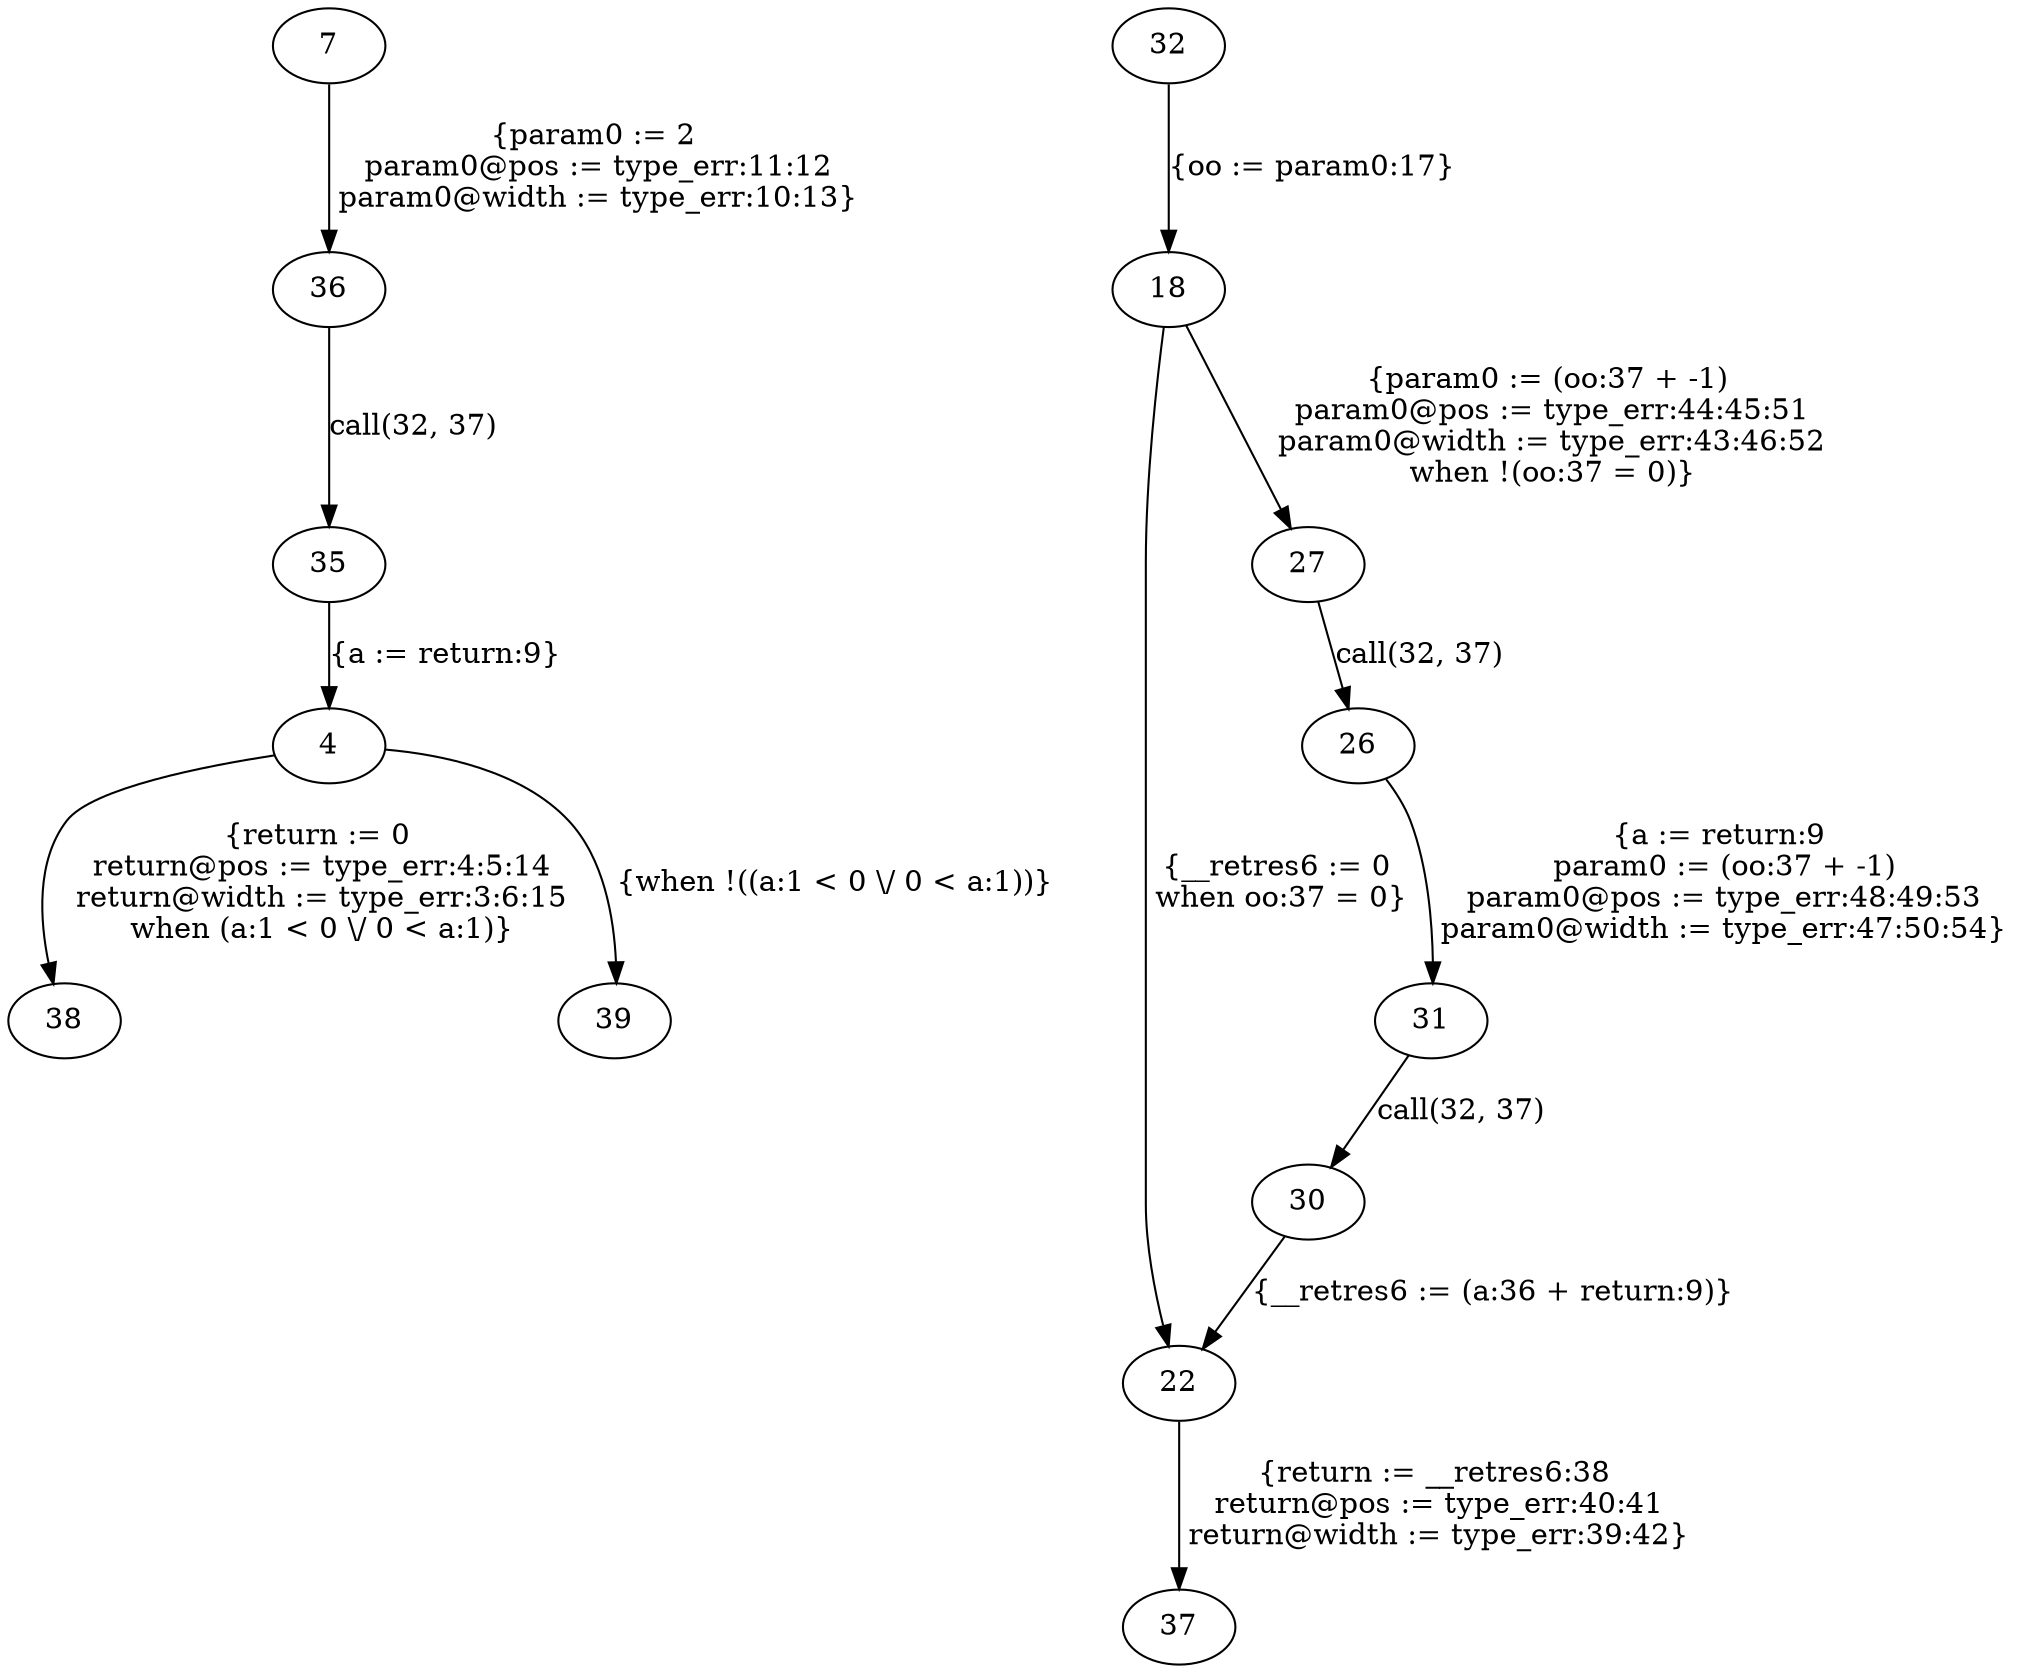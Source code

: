 digraph G {
  "4";
  "7";
  "18";
  "22";
  "26";
  "27";
  "30";
  "31";
  "32";
  "35";
  "36";
  "37";
  "38";
  "39";
  
  
  "4" -> "38" [label="{return := 0\n return@pos := type_err:4:5:14\n return@width := type_err:3:6:15\n when (a:1 < 0 \\/ 0 < a:1)}",
               ];
  "4" -> "39" [label="{when !((a:1 < 0 \\/ 0 < a:1))}", ];
  "7" -> "36" [label="{param0 := 2\n param0@pos := type_err:11:12\n param0@width := type_err:10:13}",
               ];
  "18" -> "22" [label="{__retres6 := 0\n when oo:37 = 0}", ];
  "18" -> "27" [label="{param0 := (oo:37 + -1)\n param0@pos := type_err:44:45:51\n param0@width := type_err:43:46:52\n when !(oo:37 = 0)}",
                ];
  "22" -> "37" [label="{return := __retres6:38\n return@pos := type_err:40:41\n return@width := type_err:39:42}",
                ];
  "26" -> "31" [label="{a := return:9\n param0 := (oo:37 + -1)\n param0@pos := type_err:48:49:53\n param0@width := type_err:47:50:54}",
                ];
  "27" -> "26" [label="call(32, 37)", ];
  "30" -> "22" [label="{__retres6 := (a:36 + return:9)}", ];
  "31" -> "30" [label="call(32, 37)", ];
  "32" -> "18" [label="{oo := param0:17}", ];
  "35" -> "4" [label="{a := return:9}", ];
  "36" -> "35" [label="call(32, 37)", ];
  
  }
